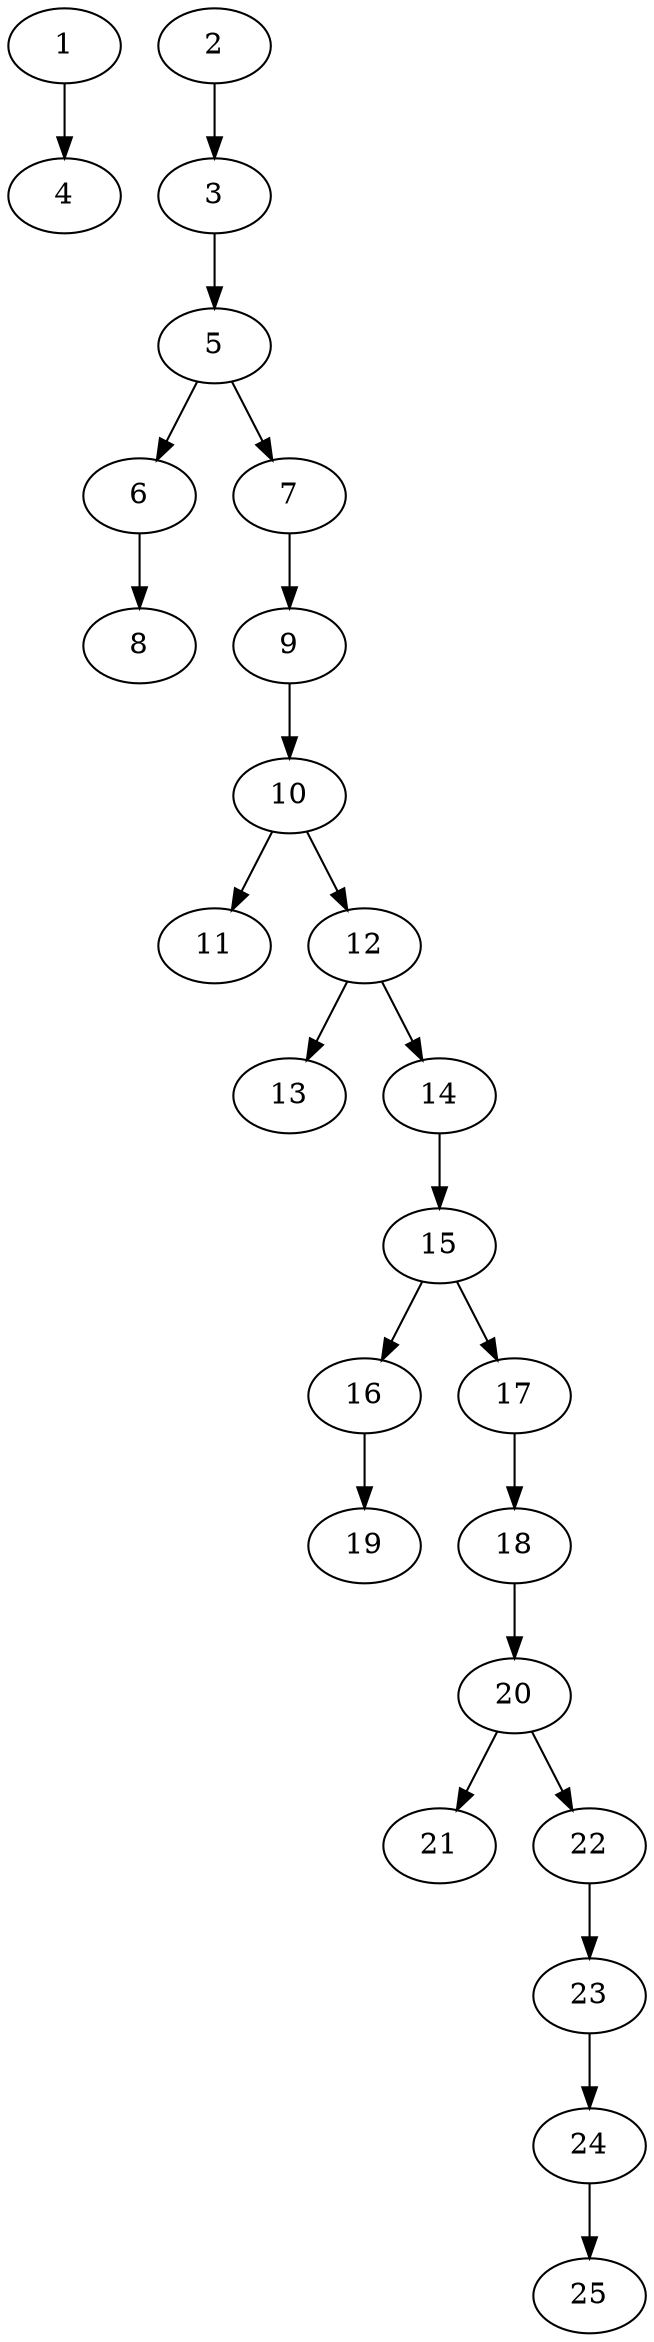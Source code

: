 // DAG automatically generated by daggen at Thu Oct  3 14:00:39 2019
// ./daggen --dot -n 25 --ccr 0.3 --fat 0.3 --regular 0.7 --density 0.5 --mindata 5242880 --maxdata 52428800 
digraph G {
  1 [size="130478080", alpha="0.10", expect_size="39143424"] 
  1 -> 4 [size ="39143424"]
  2 [size="167680000", alpha="0.08", expect_size="50304000"] 
  2 -> 3 [size ="50304000"]
  3 [size="60528640", alpha="0.02", expect_size="18158592"] 
  3 -> 5 [size ="18158592"]
  4 [size="97553067", alpha="0.10", expect_size="29265920"] 
  5 [size="107588267", alpha="0.04", expect_size="32276480"] 
  5 -> 6 [size ="32276480"]
  5 -> 7 [size ="32276480"]
  6 [size="32614400", alpha="0.12", expect_size="9784320"] 
  6 -> 8 [size ="9784320"]
  7 [size="114278400", alpha="0.14", expect_size="34283520"] 
  7 -> 9 [size ="34283520"]
  8 [size="65897813", alpha="0.03", expect_size="19769344"] 
  9 [size="43154773", alpha="0.07", expect_size="12946432"] 
  9 -> 10 [size ="12946432"]
  10 [size="172803413", alpha="0.14", expect_size="51841024"] 
  10 -> 11 [size ="51841024"]
  10 -> 12 [size ="51841024"]
  11 [size="42656427", alpha="0.14", expect_size="12796928"] 
  12 [size="117783893", alpha="0.10", expect_size="35335168"] 
  12 -> 13 [size ="35335168"]
  12 -> 14 [size ="35335168"]
  13 [size="20797440", alpha="0.17", expect_size="6239232"] 
  14 [size="32740693", alpha="0.08", expect_size="9822208"] 
  14 -> 15 [size ="9822208"]
  15 [size="113056427", alpha="0.18", expect_size="33916928"] 
  15 -> 16 [size ="33916928"]
  15 -> 17 [size ="33916928"]
  16 [size="143882240", alpha="0.01", expect_size="43164672"] 
  16 -> 19 [size ="43164672"]
  17 [size="83872427", alpha="0.16", expect_size="25161728"] 
  17 -> 18 [size ="25161728"]
  18 [size="40369493", alpha="0.02", expect_size="12110848"] 
  18 -> 20 [size ="12110848"]
  19 [size="67010560", alpha="0.06", expect_size="20103168"] 
  20 [size="123327147", alpha="0.10", expect_size="36998144"] 
  20 -> 21 [size ="36998144"]
  20 -> 22 [size ="36998144"]
  21 [size="72642560", alpha="0.08", expect_size="21792768"] 
  22 [size="22917120", alpha="0.06", expect_size="6875136"] 
  22 -> 23 [size ="6875136"]
  23 [size="103086080", alpha="0.09", expect_size="30925824"] 
  23 -> 24 [size ="30925824"]
  24 [size="76926293", alpha="0.02", expect_size="23077888"] 
  24 -> 25 [size ="23077888"]
  25 [size="142083413", alpha="0.06", expect_size="42625024"] 
}
